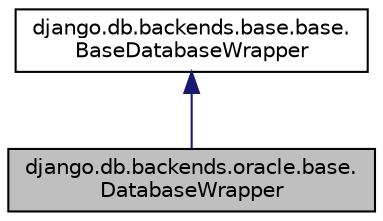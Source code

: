 digraph "django.db.backends.oracle.base.DatabaseWrapper"
{
 // LATEX_PDF_SIZE
  edge [fontname="Helvetica",fontsize="10",labelfontname="Helvetica",labelfontsize="10"];
  node [fontname="Helvetica",fontsize="10",shape=record];
  Node1 [label="django.db.backends.oracle.base.\lDatabaseWrapper",height=0.2,width=0.4,color="black", fillcolor="grey75", style="filled", fontcolor="black",tooltip=" "];
  Node2 -> Node1 [dir="back",color="midnightblue",fontsize="10",style="solid"];
  Node2 [label="django.db.backends.base.base.\lBaseDatabaseWrapper",height=0.2,width=0.4,color="black", fillcolor="white", style="filled",URL="$classdjango_1_1db_1_1backends_1_1base_1_1base_1_1_base_database_wrapper.html",tooltip=" "];
}
